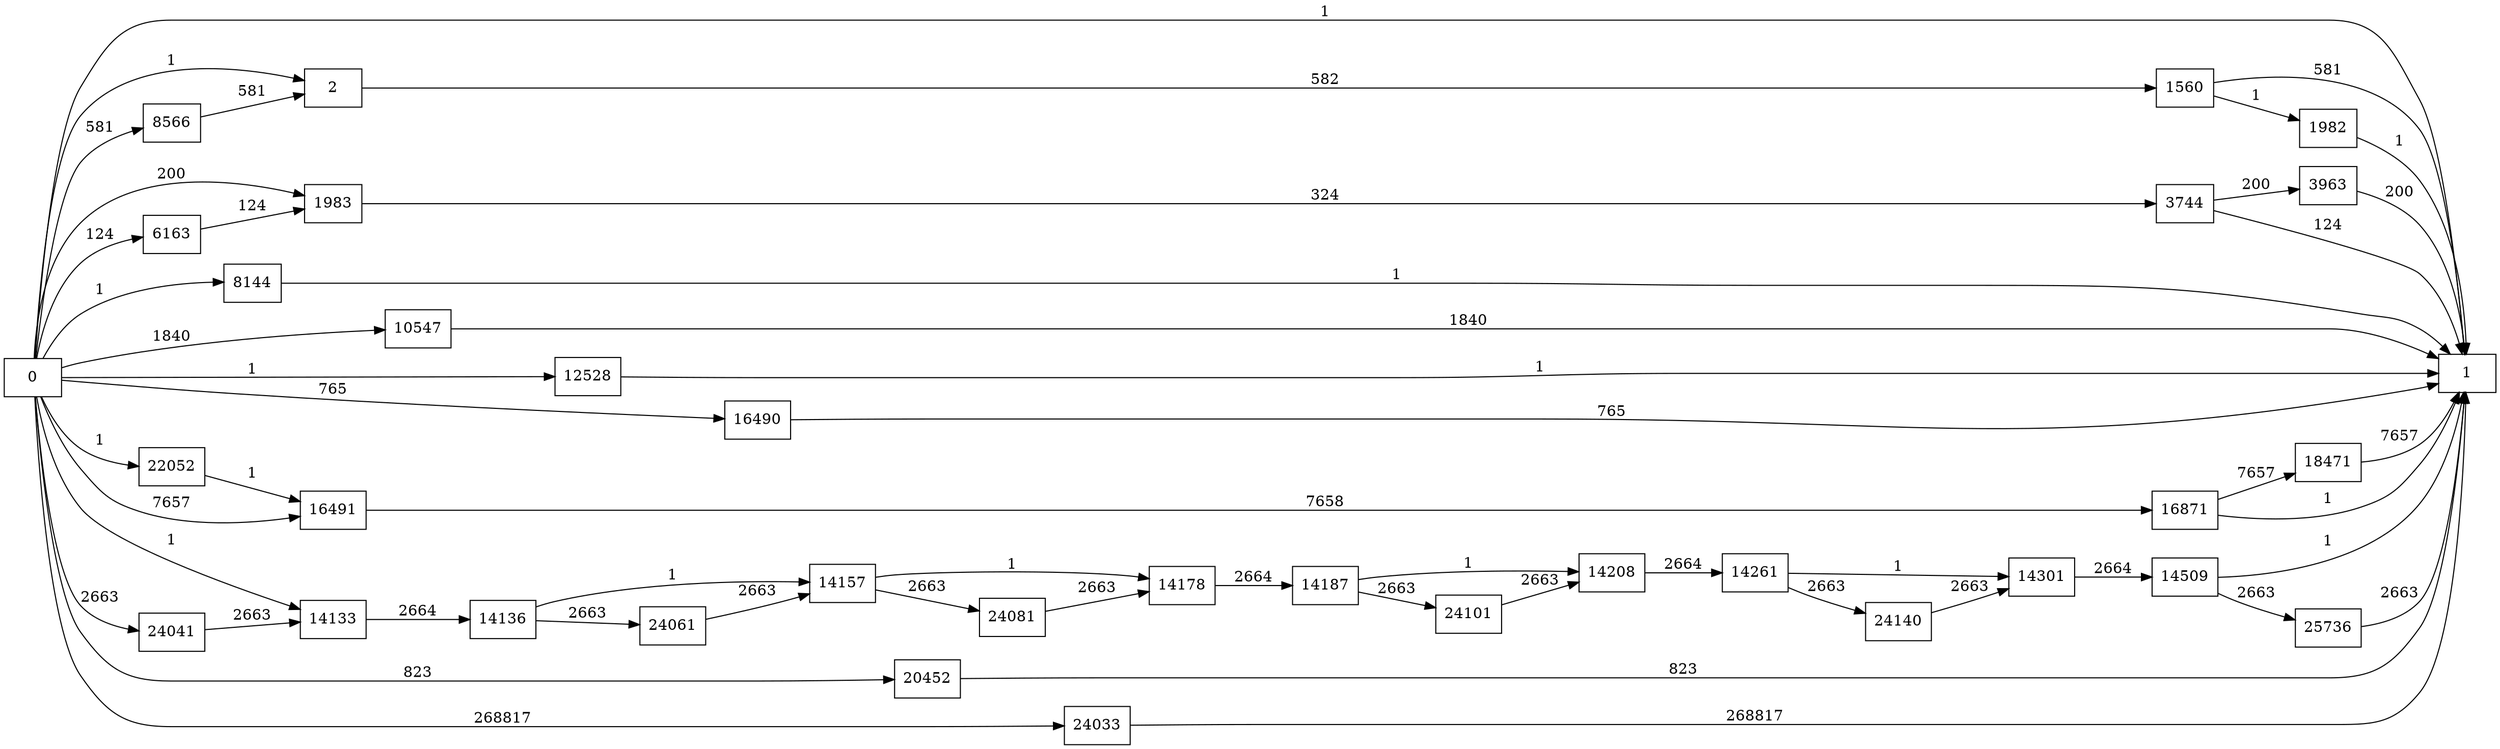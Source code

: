 digraph {
	graph [rankdir=LR]
	node [shape=rectangle]
	2 -> 1560 [label=582]
	1560 -> 1 [label=581]
	1560 -> 1982 [label=1]
	1982 -> 1 [label=1]
	1983 -> 3744 [label=324]
	3744 -> 1 [label=124]
	3744 -> 3963 [label=200]
	3963 -> 1 [label=200]
	6163 -> 1983 [label=124]
	8144 -> 1 [label=1]
	8566 -> 2 [label=581]
	10547 -> 1 [label=1840]
	12528 -> 1 [label=1]
	14133 -> 14136 [label=2664]
	14136 -> 14157 [label=1]
	14136 -> 24061 [label=2663]
	14157 -> 14178 [label=1]
	14157 -> 24081 [label=2663]
	14178 -> 14187 [label=2664]
	14187 -> 14208 [label=1]
	14187 -> 24101 [label=2663]
	14208 -> 14261 [label=2664]
	14261 -> 14301 [label=1]
	14261 -> 24140 [label=2663]
	14301 -> 14509 [label=2664]
	14509 -> 1 [label=1]
	14509 -> 25736 [label=2663]
	16490 -> 1 [label=765]
	16491 -> 16871 [label=7658]
	16871 -> 1 [label=1]
	16871 -> 18471 [label=7657]
	18471 -> 1 [label=7657]
	20452 -> 1 [label=823]
	22052 -> 16491 [label=1]
	24033 -> 1 [label=268817]
	24041 -> 14133 [label=2663]
	24061 -> 14157 [label=2663]
	24081 -> 14178 [label=2663]
	24101 -> 14208 [label=2663]
	24140 -> 14301 [label=2663]
	25736 -> 1 [label=2663]
	0 -> 2 [label=1]
	0 -> 1983 [label=200]
	0 -> 16491 [label=7657]
	0 -> 1 [label=1]
	0 -> 6163 [label=124]
	0 -> 8144 [label=1]
	0 -> 8566 [label=581]
	0 -> 10547 [label=1840]
	0 -> 12528 [label=1]
	0 -> 14133 [label=1]
	0 -> 16490 [label=765]
	0 -> 20452 [label=823]
	0 -> 22052 [label=1]
	0 -> 24033 [label=268817]
	0 -> 24041 [label=2663]
}

